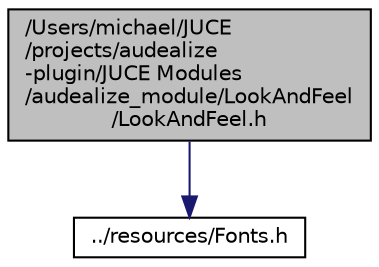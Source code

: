 digraph "/Users/michael/JUCE/projects/audealize-plugin/JUCE Modules/audealize_module/LookAndFeel/LookAndFeel.h"
{
  edge [fontname="Helvetica",fontsize="10",labelfontname="Helvetica",labelfontsize="10"];
  node [fontname="Helvetica",fontsize="10",shape=record];
  Node1 [label="/Users/michael/JUCE\l/projects/audealize\l-plugin/JUCE Modules\l/audealize_module/LookAndFeel\l/LookAndFeel.h",height=0.2,width=0.4,color="black", fillcolor="grey75", style="filled", fontcolor="black"];
  Node1 -> Node2 [color="midnightblue",fontsize="10",style="solid",fontname="Helvetica"];
  Node2 [label="../resources/Fonts.h",height=0.2,width=0.4,color="black", fillcolor="white", style="filled",URL="$_fonts_8h.html"];
}
